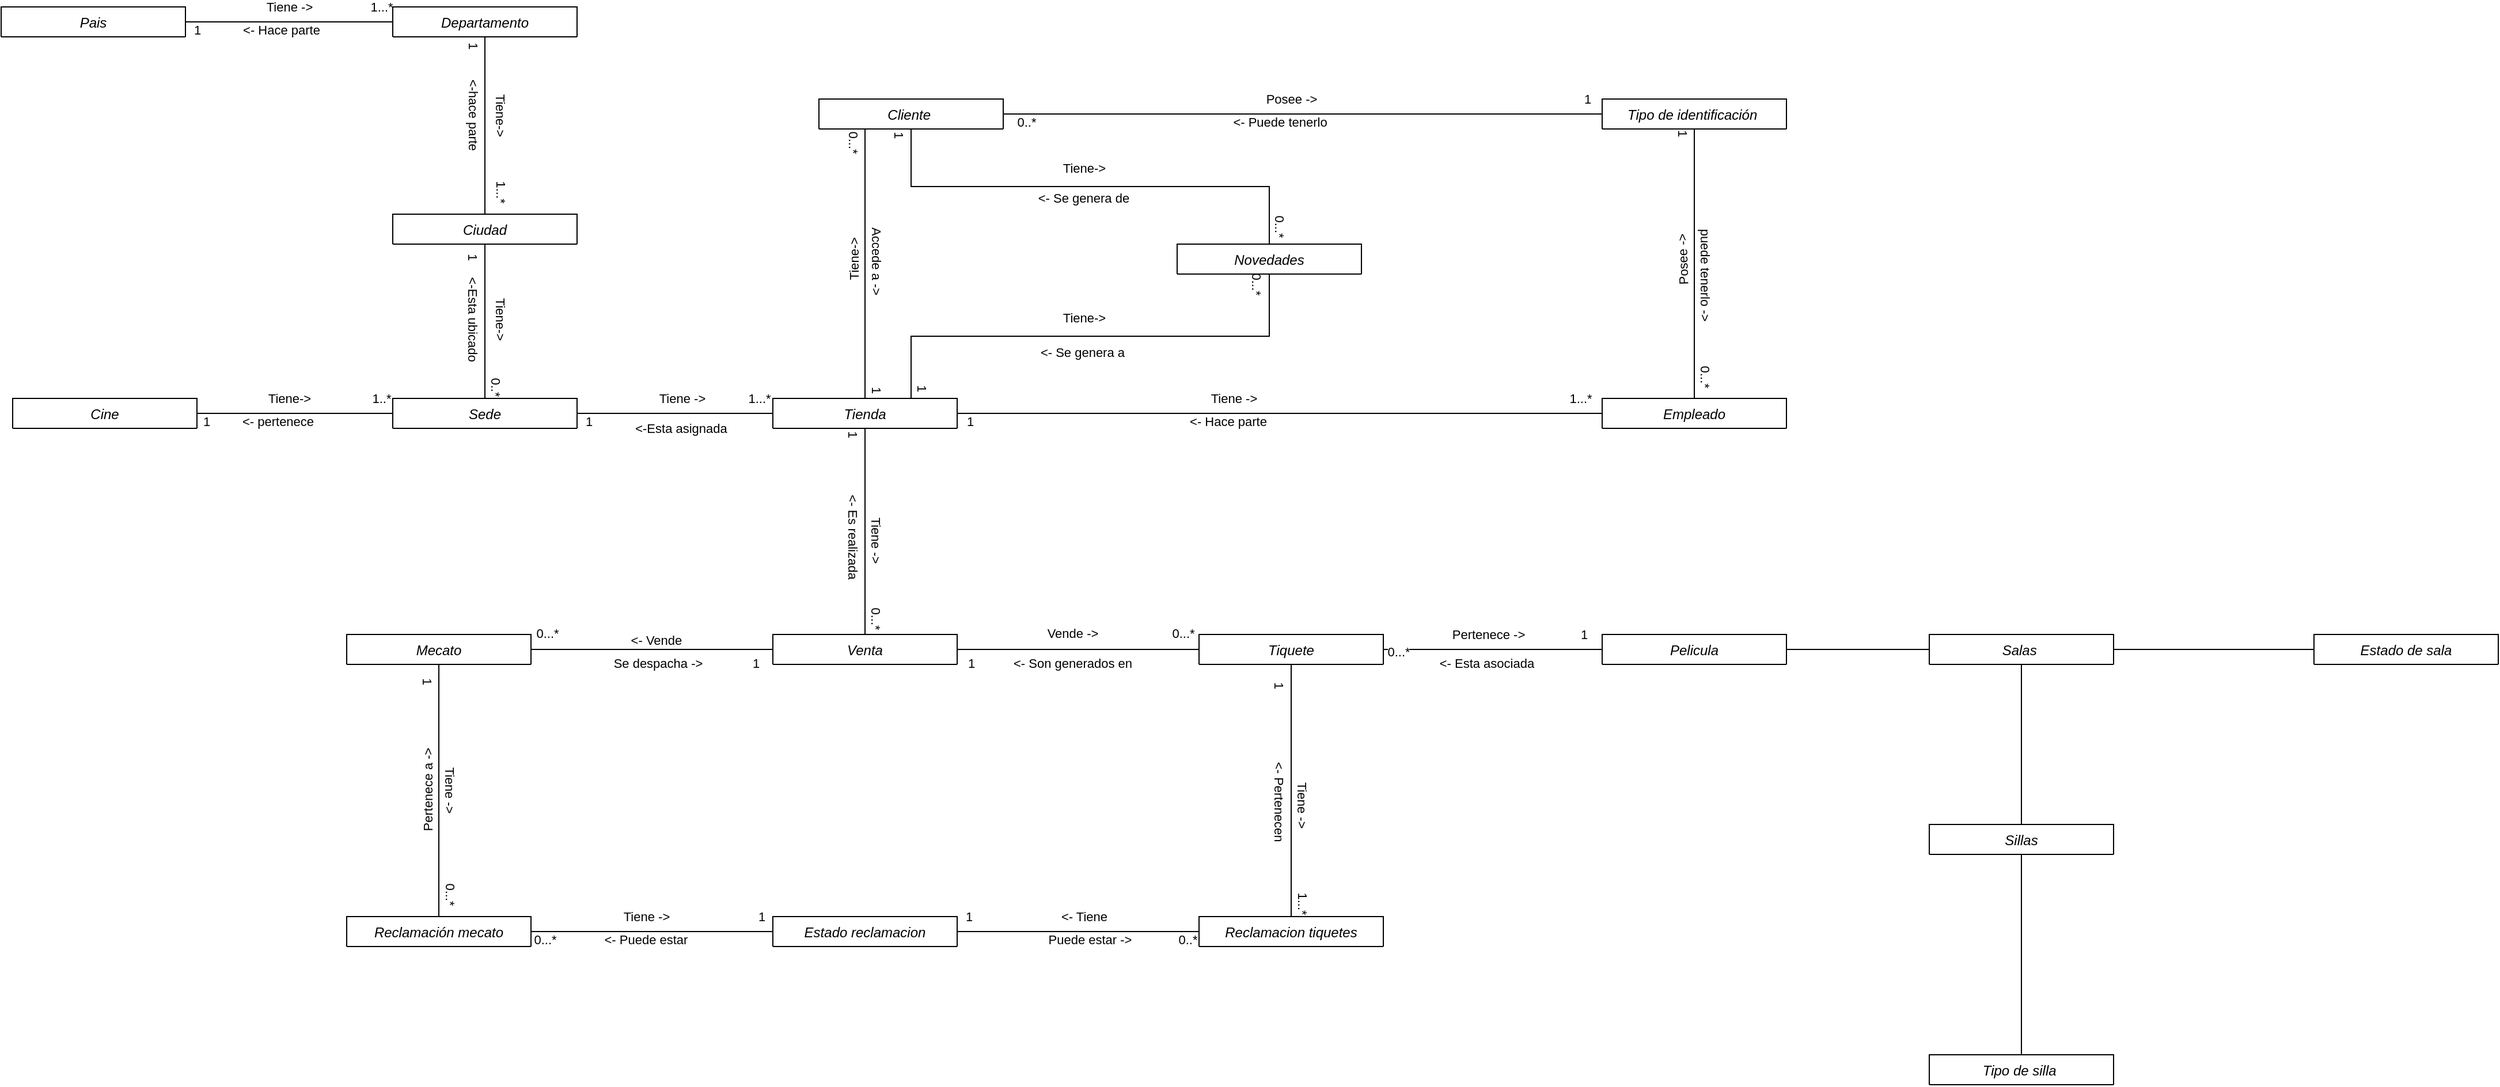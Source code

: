 <mxfile version="17.1.2" type="github">
  <diagram id="C5RBs43oDa-KdzZeNtuy" name="Page-1">
    <mxGraphModel dx="1534" dy="417" grid="1" gridSize="10" guides="1" tooltips="1" connect="1" arrows="1" fold="1" page="1" pageScale="1" pageWidth="827" pageHeight="1169" math="0" shadow="0">
      <root>
        <mxCell id="WIyWlLk6GJQsqaUBKTNV-0" />
        <mxCell id="WIyWlLk6GJQsqaUBKTNV-1" parent="WIyWlLk6GJQsqaUBKTNV-0" />
        <mxCell id="1yajqlo2JNDMy205WkG5-65" style="edgeStyle=none;rounded=0;orthogonalLoop=1;jettySize=auto;html=1;exitX=1;exitY=0.5;exitDx=0;exitDy=0;entryX=0;entryY=0.5;entryDx=0;entryDy=0;startArrow=none;startFill=0;endArrow=none;endFill=0;" edge="1" parent="WIyWlLk6GJQsqaUBKTNV-1" source="zkfFHV4jXpPFQw0GAbJ--0" target="1yajqlo2JNDMy205WkG5-8">
          <mxGeometry relative="1" as="geometry">
            <Array as="points">
              <mxPoint x="230" y="393" />
            </Array>
          </mxGeometry>
        </mxCell>
        <mxCell id="1yajqlo2JNDMy205WkG5-80" value="Tiene-&amp;gt;" style="edgeLabel;html=1;align=center;verticalAlign=middle;resizable=0;points=[];" vertex="1" connectable="0" parent="1yajqlo2JNDMy205WkG5-65">
          <mxGeometry x="-0.102" y="-1" relative="1" as="geometry">
            <mxPoint x="3" y="-14" as="offset" />
          </mxGeometry>
        </mxCell>
        <mxCell id="1yajqlo2JNDMy205WkG5-81" value="&amp;lt;- pertenece" style="edgeLabel;html=1;align=center;verticalAlign=middle;resizable=0;points=[];" vertex="1" connectable="0" parent="1yajqlo2JNDMy205WkG5-65">
          <mxGeometry x="-0.075" relative="1" as="geometry">
            <mxPoint x="-9" y="7" as="offset" />
          </mxGeometry>
        </mxCell>
        <mxCell id="1yajqlo2JNDMy205WkG5-82" value="1..*" style="edgeLabel;html=1;align=center;verticalAlign=middle;resizable=0;points=[];" vertex="1" connectable="0" parent="1yajqlo2JNDMy205WkG5-65">
          <mxGeometry x="0.799" relative="1" as="geometry">
            <mxPoint x="7" y="-13" as="offset" />
          </mxGeometry>
        </mxCell>
        <mxCell id="1yajqlo2JNDMy205WkG5-83" value="1" style="edgeLabel;html=1;align=center;verticalAlign=middle;resizable=0;points=[];" vertex="1" connectable="0" parent="1yajqlo2JNDMy205WkG5-65">
          <mxGeometry x="-0.909" y="1" relative="1" as="geometry">
            <mxPoint y="8" as="offset" />
          </mxGeometry>
        </mxCell>
        <mxCell id="zkfFHV4jXpPFQw0GAbJ--0" value="Cine" style="swimlane;fontStyle=2;align=center;verticalAlign=top;childLayout=stackLayout;horizontal=1;startSize=26;horizontalStack=0;resizeParent=1;resizeLast=0;collapsible=1;marginBottom=0;rounded=0;shadow=0;strokeWidth=1;" parent="WIyWlLk6GJQsqaUBKTNV-1" vertex="1" collapsed="1">
          <mxGeometry x="-10" y="380" width="160" height="26" as="geometry">
            <mxRectangle x="300" y="150" width="110" height="40" as="alternateBounds" />
          </mxGeometry>
        </mxCell>
        <mxCell id="zkfFHV4jXpPFQw0GAbJ--4" value="" style="line;html=1;strokeWidth=1;align=left;verticalAlign=middle;spacingTop=-1;spacingLeft=3;spacingRight=3;rotatable=0;labelPosition=right;points=[];portConstraint=eastwest;" parent="zkfFHV4jXpPFQw0GAbJ--0" vertex="1">
          <mxGeometry y="26" width="110" height="8" as="geometry" />
        </mxCell>
        <mxCell id="1yajqlo2JNDMy205WkG5-62" style="edgeStyle=none;rounded=0;orthogonalLoop=1;jettySize=auto;html=1;exitX=1;exitY=0.5;exitDx=0;exitDy=0;entryX=0;entryY=0.5;entryDx=0;entryDy=0;endArrow=none;endFill=0;startArrow=none;startFill=0;" edge="1" parent="WIyWlLk6GJQsqaUBKTNV-1" source="1yajqlo2JNDMy205WkG5-2" target="1yajqlo2JNDMy205WkG5-4">
          <mxGeometry relative="1" as="geometry" />
        </mxCell>
        <mxCell id="1yajqlo2JNDMy205WkG5-67" value="Tiene -&amp;gt;" style="edgeLabel;html=1;align=center;verticalAlign=middle;resizable=0;points=[];" vertex="1" connectable="0" parent="1yajqlo2JNDMy205WkG5-62">
          <mxGeometry x="-0.104" y="-1" relative="1" as="geometry">
            <mxPoint x="9" y="-14" as="offset" />
          </mxGeometry>
        </mxCell>
        <mxCell id="1yajqlo2JNDMy205WkG5-69" value="1...*" style="edgeLabel;html=1;align=center;verticalAlign=middle;resizable=0;points=[];" vertex="1" connectable="0" parent="1yajqlo2JNDMy205WkG5-62">
          <mxGeometry x="0.918" y="1" relative="1" as="geometry">
            <mxPoint x="-3" y="-12" as="offset" />
          </mxGeometry>
        </mxCell>
        <mxCell id="1yajqlo2JNDMy205WkG5-70" value="1" style="edgeLabel;html=1;align=center;verticalAlign=middle;resizable=0;points=[];" vertex="1" connectable="0" parent="1yajqlo2JNDMy205WkG5-62">
          <mxGeometry x="-0.891" y="-1" relative="1" as="geometry">
            <mxPoint y="6" as="offset" />
          </mxGeometry>
        </mxCell>
        <mxCell id="1yajqlo2JNDMy205WkG5-71" value="&amp;lt;- Hace parte" style="edgeLabel;html=1;align=center;verticalAlign=middle;resizable=0;points=[];" vertex="1" connectable="0" parent="1yajqlo2JNDMy205WkG5-62">
          <mxGeometry x="-0.079" y="-2" relative="1" as="geometry">
            <mxPoint y="5" as="offset" />
          </mxGeometry>
        </mxCell>
        <mxCell id="1yajqlo2JNDMy205WkG5-2" value="Pais" style="swimlane;fontStyle=2;align=center;verticalAlign=top;childLayout=stackLayout;horizontal=1;startSize=26;horizontalStack=0;resizeParent=1;resizeLast=0;collapsible=1;marginBottom=0;rounded=0;shadow=0;strokeWidth=1;" vertex="1" collapsed="1" parent="WIyWlLk6GJQsqaUBKTNV-1">
          <mxGeometry x="-20" y="40" width="160" height="26" as="geometry">
            <mxRectangle x="-20" y="40" width="140" height="40" as="alternateBounds" />
          </mxGeometry>
        </mxCell>
        <mxCell id="1yajqlo2JNDMy205WkG5-3" value="" style="line;html=1;strokeWidth=1;align=left;verticalAlign=middle;spacingTop=-1;spacingLeft=3;spacingRight=3;rotatable=0;labelPosition=right;points=[];portConstraint=eastwest;" vertex="1" parent="1yajqlo2JNDMy205WkG5-2">
          <mxGeometry y="26" width="140" height="8" as="geometry" />
        </mxCell>
        <mxCell id="1yajqlo2JNDMy205WkG5-63" style="edgeStyle=none;rounded=0;orthogonalLoop=1;jettySize=auto;html=1;exitX=0.5;exitY=1;exitDx=0;exitDy=0;entryX=0.5;entryY=0;entryDx=0;entryDy=0;startArrow=none;startFill=0;endArrow=none;endFill=0;" edge="1" parent="WIyWlLk6GJQsqaUBKTNV-1" source="1yajqlo2JNDMy205WkG5-4" target="1yajqlo2JNDMy205WkG5-6">
          <mxGeometry relative="1" as="geometry" />
        </mxCell>
        <mxCell id="1yajqlo2JNDMy205WkG5-72" value="Tiene-&amp;gt;" style="edgeLabel;html=1;align=center;verticalAlign=middle;resizable=0;points=[];rotation=90;" vertex="1" connectable="0" parent="1yajqlo2JNDMy205WkG5-63">
          <mxGeometry x="-0.122" relative="1" as="geometry">
            <mxPoint x="14" as="offset" />
          </mxGeometry>
        </mxCell>
        <mxCell id="1yajqlo2JNDMy205WkG5-73" value="&amp;lt;-hace parte" style="edgeLabel;html=1;align=center;verticalAlign=middle;resizable=0;points=[];rotation=90;" vertex="1" connectable="0" parent="1yajqlo2JNDMy205WkG5-63">
          <mxGeometry x="-0.129" relative="1" as="geometry">
            <mxPoint x="-10" as="offset" />
          </mxGeometry>
        </mxCell>
        <mxCell id="1yajqlo2JNDMy205WkG5-74" value="1" style="edgeLabel;html=1;align=center;verticalAlign=middle;resizable=0;points=[];rotation=90;" vertex="1" connectable="0" parent="1yajqlo2JNDMy205WkG5-63">
          <mxGeometry x="-0.908" y="-1" relative="1" as="geometry">
            <mxPoint x="-9" as="offset" />
          </mxGeometry>
        </mxCell>
        <mxCell id="1yajqlo2JNDMy205WkG5-75" value="1...*" style="edgeLabel;html=1;align=center;verticalAlign=middle;resizable=0;points=[];rotation=90;" vertex="1" connectable="0" parent="1yajqlo2JNDMy205WkG5-63">
          <mxGeometry x="0.91" y="-1" relative="1" as="geometry">
            <mxPoint x="15" y="-13" as="offset" />
          </mxGeometry>
        </mxCell>
        <mxCell id="1yajqlo2JNDMy205WkG5-4" value="Departamento" style="swimlane;fontStyle=2;align=center;verticalAlign=top;childLayout=stackLayout;horizontal=1;startSize=26;horizontalStack=0;resizeParent=1;resizeLast=0;collapsible=1;marginBottom=0;rounded=0;shadow=0;strokeWidth=1;" vertex="1" collapsed="1" parent="WIyWlLk6GJQsqaUBKTNV-1">
          <mxGeometry x="320" y="40" width="160" height="26" as="geometry">
            <mxRectangle x="290" y="40" width="130" height="40" as="alternateBounds" />
          </mxGeometry>
        </mxCell>
        <mxCell id="1yajqlo2JNDMy205WkG5-5" value="" style="line;html=1;strokeWidth=1;align=left;verticalAlign=middle;spacingTop=-1;spacingLeft=3;spacingRight=3;rotatable=0;labelPosition=right;points=[];portConstraint=eastwest;" vertex="1" parent="1yajqlo2JNDMy205WkG5-4">
          <mxGeometry y="26" width="130" height="8" as="geometry" />
        </mxCell>
        <mxCell id="1yajqlo2JNDMy205WkG5-64" style="edgeStyle=none;rounded=0;orthogonalLoop=1;jettySize=auto;html=1;exitX=0.5;exitY=1;exitDx=0;exitDy=0;startArrow=none;startFill=0;endArrow=none;endFill=0;" edge="1" parent="WIyWlLk6GJQsqaUBKTNV-1" source="1yajqlo2JNDMy205WkG5-6" target="1yajqlo2JNDMy205WkG5-8">
          <mxGeometry relative="1" as="geometry">
            <Array as="points">
              <mxPoint x="400" y="310" />
            </Array>
          </mxGeometry>
        </mxCell>
        <mxCell id="1yajqlo2JNDMy205WkG5-76" value="Tiene-&amp;gt;" style="edgeLabel;html=1;align=center;verticalAlign=middle;resizable=0;points=[];rotation=90;" vertex="1" connectable="0" parent="1yajqlo2JNDMy205WkG5-64">
          <mxGeometry x="0.214" y="2" relative="1" as="geometry">
            <mxPoint x="12" y="-17" as="offset" />
          </mxGeometry>
        </mxCell>
        <mxCell id="1yajqlo2JNDMy205WkG5-77" value="&amp;lt;-Esta ubicado" style="edgeLabel;html=1;align=center;verticalAlign=middle;resizable=0;points=[];rotation=90;" vertex="1" connectable="0" parent="1yajqlo2JNDMy205WkG5-64">
          <mxGeometry x="0.231" y="1" relative="1" as="geometry">
            <mxPoint x="-11" y="-18" as="offset" />
          </mxGeometry>
        </mxCell>
        <mxCell id="1yajqlo2JNDMy205WkG5-78" value="1" style="edgeLabel;html=1;align=center;verticalAlign=middle;resizable=0;points=[];rotation=90;" vertex="1" connectable="0" parent="1yajqlo2JNDMy205WkG5-64">
          <mxGeometry x="-0.844" relative="1" as="geometry">
            <mxPoint x="-10" as="offset" />
          </mxGeometry>
        </mxCell>
        <mxCell id="1yajqlo2JNDMy205WkG5-79" value="0..*" style="edgeLabel;html=1;align=center;verticalAlign=middle;resizable=0;points=[];rotation=90;" vertex="1" connectable="0" parent="1yajqlo2JNDMy205WkG5-64">
          <mxGeometry x="0.888" relative="1" as="geometry">
            <mxPoint x="10" y="-3" as="offset" />
          </mxGeometry>
        </mxCell>
        <mxCell id="1yajqlo2JNDMy205WkG5-6" value="Ciudad" style="swimlane;fontStyle=2;align=center;verticalAlign=top;childLayout=stackLayout;horizontal=1;startSize=26;horizontalStack=0;resizeParent=1;resizeLast=0;collapsible=1;marginBottom=0;rounded=0;shadow=0;strokeWidth=1;" vertex="1" collapsed="1" parent="WIyWlLk6GJQsqaUBKTNV-1">
          <mxGeometry x="320" y="220" width="160" height="26" as="geometry">
            <mxRectangle x="590" y="40" width="130" height="40" as="alternateBounds" />
          </mxGeometry>
        </mxCell>
        <mxCell id="1yajqlo2JNDMy205WkG5-7" value="" style="line;html=1;strokeWidth=1;align=left;verticalAlign=middle;spacingTop=-1;spacingLeft=3;spacingRight=3;rotatable=0;labelPosition=right;points=[];portConstraint=eastwest;" vertex="1" parent="1yajqlo2JNDMy205WkG5-6">
          <mxGeometry y="26" width="130" height="8" as="geometry" />
        </mxCell>
        <mxCell id="1yajqlo2JNDMy205WkG5-66" style="edgeStyle=none;rounded=0;orthogonalLoop=1;jettySize=auto;html=1;exitX=1;exitY=0.5;exitDx=0;exitDy=0;entryX=0;entryY=0.5;entryDx=0;entryDy=0;startArrow=none;startFill=0;endArrow=none;endFill=0;" edge="1" parent="WIyWlLk6GJQsqaUBKTNV-1" source="1yajqlo2JNDMy205WkG5-8" target="1yajqlo2JNDMy205WkG5-18">
          <mxGeometry relative="1" as="geometry">
            <Array as="points" />
          </mxGeometry>
        </mxCell>
        <mxCell id="1yajqlo2JNDMy205WkG5-84" value="&amp;lt;-Esta asignada" style="edgeLabel;html=1;align=center;verticalAlign=middle;resizable=0;points=[];" vertex="1" connectable="0" parent="1yajqlo2JNDMy205WkG5-66">
          <mxGeometry x="0.13" y="-1" relative="1" as="geometry">
            <mxPoint x="-6" y="12" as="offset" />
          </mxGeometry>
        </mxCell>
        <mxCell id="1yajqlo2JNDMy205WkG5-85" value="Tiene -&amp;gt;" style="edgeLabel;html=1;align=center;verticalAlign=middle;resizable=0;points=[];" vertex="1" connectable="0" parent="1yajqlo2JNDMy205WkG5-66">
          <mxGeometry x="-0.078" y="1" relative="1" as="geometry">
            <mxPoint x="12" y="-12" as="offset" />
          </mxGeometry>
        </mxCell>
        <mxCell id="1yajqlo2JNDMy205WkG5-86" value="1" style="edgeLabel;html=1;align=center;verticalAlign=middle;resizable=0;points=[];" vertex="1" connectable="0" parent="1yajqlo2JNDMy205WkG5-66">
          <mxGeometry x="-0.731" y="1" relative="1" as="geometry">
            <mxPoint x="-13" y="8" as="offset" />
          </mxGeometry>
        </mxCell>
        <mxCell id="1yajqlo2JNDMy205WkG5-87" value="1...*" style="edgeLabel;html=1;align=center;verticalAlign=middle;resizable=0;points=[];" vertex="1" connectable="0" parent="1yajqlo2JNDMy205WkG5-66">
          <mxGeometry x="0.856" y="-1" relative="1" as="geometry">
            <mxPoint y="-14" as="offset" />
          </mxGeometry>
        </mxCell>
        <mxCell id="1yajqlo2JNDMy205WkG5-8" value="Sede" style="swimlane;fontStyle=2;align=center;verticalAlign=top;childLayout=stackLayout;horizontal=1;startSize=26;horizontalStack=0;resizeParent=1;resizeLast=0;collapsible=1;marginBottom=0;rounded=0;shadow=0;strokeWidth=1;" vertex="1" collapsed="1" parent="WIyWlLk6GJQsqaUBKTNV-1">
          <mxGeometry x="320" y="380" width="160" height="26" as="geometry">
            <mxRectangle x="600" y="150" width="110" height="40" as="alternateBounds" />
          </mxGeometry>
        </mxCell>
        <mxCell id="1yajqlo2JNDMy205WkG5-9" value="" style="line;html=1;strokeWidth=1;align=left;verticalAlign=middle;spacingTop=-1;spacingLeft=3;spacingRight=3;rotatable=0;labelPosition=right;points=[];portConstraint=eastwest;" vertex="1" parent="1yajqlo2JNDMy205WkG5-8">
          <mxGeometry y="26" width="110" height="8" as="geometry" />
        </mxCell>
        <mxCell id="1yajqlo2JNDMy205WkG5-88" style="edgeStyle=none;rounded=0;orthogonalLoop=1;jettySize=auto;html=1;exitX=0.5;exitY=0;exitDx=0;exitDy=0;startArrow=none;startFill=0;endArrow=none;endFill=0;entryX=0.25;entryY=1;entryDx=0;entryDy=0;" edge="1" parent="WIyWlLk6GJQsqaUBKTNV-1" source="1yajqlo2JNDMy205WkG5-18" target="1yajqlo2JNDMy205WkG5-34">
          <mxGeometry relative="1" as="geometry">
            <mxPoint x="730" y="180" as="targetPoint" />
          </mxGeometry>
        </mxCell>
        <mxCell id="1yajqlo2JNDMy205WkG5-98" value="Tiene-&amp;gt;" style="edgeLabel;html=1;align=center;verticalAlign=middle;resizable=0;points=[];rotation=-90;" vertex="1" connectable="0" parent="1yajqlo2JNDMy205WkG5-88">
          <mxGeometry x="-0.07" relative="1" as="geometry">
            <mxPoint x="-10" y="-12" as="offset" />
          </mxGeometry>
        </mxCell>
        <mxCell id="1yajqlo2JNDMy205WkG5-99" value="Accede a -&amp;gt;" style="edgeLabel;html=1;align=center;verticalAlign=middle;resizable=0;points=[];rotation=90;" vertex="1" connectable="0" parent="1yajqlo2JNDMy205WkG5-88">
          <mxGeometry x="0.376" relative="1" as="geometry">
            <mxPoint x="10" y="41" as="offset" />
          </mxGeometry>
        </mxCell>
        <mxCell id="1yajqlo2JNDMy205WkG5-100" value="0...*" style="edgeLabel;html=1;align=center;verticalAlign=middle;resizable=0;points=[];rotation=90;" vertex="1" connectable="0" parent="1yajqlo2JNDMy205WkG5-88">
          <mxGeometry x="0.904" y="2" relative="1" as="geometry">
            <mxPoint x="-8" as="offset" />
          </mxGeometry>
        </mxCell>
        <mxCell id="1yajqlo2JNDMy205WkG5-101" value="1" style="edgeLabel;html=1;align=center;verticalAlign=middle;resizable=0;points=[];rotation=90;" vertex="1" connectable="0" parent="1yajqlo2JNDMy205WkG5-88">
          <mxGeometry x="-0.93" relative="1" as="geometry">
            <mxPoint x="10" as="offset" />
          </mxGeometry>
        </mxCell>
        <mxCell id="1yajqlo2JNDMy205WkG5-89" style="edgeStyle=orthogonalEdgeStyle;rounded=0;orthogonalLoop=1;jettySize=auto;html=1;exitX=0.75;exitY=0;exitDx=0;exitDy=0;entryX=0.5;entryY=1;entryDx=0;entryDy=0;startArrow=none;startFill=0;endArrow=none;endFill=0;jumpStyle=arc;" edge="1" parent="WIyWlLk6GJQsqaUBKTNV-1" source="1yajqlo2JNDMy205WkG5-18" target="1yajqlo2JNDMy205WkG5-36">
          <mxGeometry relative="1" as="geometry" />
        </mxCell>
        <mxCell id="1yajqlo2JNDMy205WkG5-107" value="&amp;lt;- Se genera a&amp;nbsp;" style="edgeLabel;html=1;align=center;verticalAlign=middle;resizable=0;points=[];" vertex="1" connectable="0" parent="1yajqlo2JNDMy205WkG5-89">
          <mxGeometry x="0.038" relative="1" as="geometry">
            <mxPoint x="-14" y="14" as="offset" />
          </mxGeometry>
        </mxCell>
        <mxCell id="1yajqlo2JNDMy205WkG5-109" value="Tiene-&amp;gt;" style="edgeLabel;html=1;align=center;verticalAlign=middle;resizable=0;points=[];" vertex="1" connectable="0" parent="1yajqlo2JNDMy205WkG5-89">
          <mxGeometry x="-0.04" relative="1" as="geometry">
            <mxPoint x="3" y="-16" as="offset" />
          </mxGeometry>
        </mxCell>
        <mxCell id="1yajqlo2JNDMy205WkG5-110" value="1" style="edgeLabel;html=1;align=center;verticalAlign=middle;resizable=0;points=[];rotation=90;" vertex="1" connectable="0" parent="1yajqlo2JNDMy205WkG5-89">
          <mxGeometry x="-0.946" y="-1" relative="1" as="geometry">
            <mxPoint x="9" y="2" as="offset" />
          </mxGeometry>
        </mxCell>
        <mxCell id="1yajqlo2JNDMy205WkG5-111" value="0...*" style="edgeLabel;html=1;align=center;verticalAlign=middle;resizable=0;points=[];rotation=90;" vertex="1" connectable="0" parent="1yajqlo2JNDMy205WkG5-89">
          <mxGeometry x="0.961" y="1" relative="1" as="geometry">
            <mxPoint x="-10" as="offset" />
          </mxGeometry>
        </mxCell>
        <mxCell id="1yajqlo2JNDMy205WkG5-92" style="edgeStyle=orthogonalEdgeStyle;rounded=0;jumpStyle=arc;orthogonalLoop=1;jettySize=auto;html=1;exitX=1;exitY=0.5;exitDx=0;exitDy=0;startArrow=none;startFill=0;endArrow=none;endFill=0;entryX=0;entryY=0.5;entryDx=0;entryDy=0;" edge="1" parent="WIyWlLk6GJQsqaUBKTNV-1" source="1yajqlo2JNDMy205WkG5-18" target="1yajqlo2JNDMy205WkG5-59">
          <mxGeometry relative="1" as="geometry">
            <mxPoint x="1360.0" y="392.571" as="targetPoint" />
          </mxGeometry>
        </mxCell>
        <mxCell id="1yajqlo2JNDMy205WkG5-122" value="Tiene -&amp;gt;" style="edgeLabel;html=1;align=center;verticalAlign=middle;resizable=0;points=[];" vertex="1" connectable="0" parent="1yajqlo2JNDMy205WkG5-92">
          <mxGeometry x="-0.109" y="1" relative="1" as="geometry">
            <mxPoint x="-10" y="-12" as="offset" />
          </mxGeometry>
        </mxCell>
        <mxCell id="1yajqlo2JNDMy205WkG5-124" value="&amp;lt;- Hace parte" style="edgeLabel;html=1;align=center;verticalAlign=middle;resizable=0;points=[];" vertex="1" connectable="0" parent="1yajqlo2JNDMy205WkG5-92">
          <mxGeometry x="-0.161" y="-1" relative="1" as="geometry">
            <mxPoint y="6" as="offset" />
          </mxGeometry>
        </mxCell>
        <mxCell id="1yajqlo2JNDMy205WkG5-125" value="1" style="edgeLabel;html=1;align=center;verticalAlign=middle;resizable=0;points=[];" vertex="1" connectable="0" parent="1yajqlo2JNDMy205WkG5-92">
          <mxGeometry x="-0.92" y="-2" relative="1" as="geometry">
            <mxPoint x="-12" y="5" as="offset" />
          </mxGeometry>
        </mxCell>
        <mxCell id="1yajqlo2JNDMy205WkG5-126" value="1...*" style="edgeLabel;html=1;align=center;verticalAlign=middle;resizable=0;points=[];" vertex="1" connectable="0" parent="1yajqlo2JNDMy205WkG5-92">
          <mxGeometry x="0.962" y="1" relative="1" as="geometry">
            <mxPoint x="-9" y="-12" as="offset" />
          </mxGeometry>
        </mxCell>
        <mxCell id="1yajqlo2JNDMy205WkG5-18" value="Tienda" style="swimlane;fontStyle=2;align=center;verticalAlign=top;childLayout=stackLayout;horizontal=1;startSize=26;horizontalStack=0;resizeParent=1;resizeLast=0;collapsible=1;marginBottom=0;rounded=0;shadow=0;strokeWidth=1;" vertex="1" collapsed="1" parent="WIyWlLk6GJQsqaUBKTNV-1">
          <mxGeometry x="650" y="380" width="160" height="26" as="geometry">
            <mxRectangle x="840" y="160" width="110" height="40" as="alternateBounds" />
          </mxGeometry>
        </mxCell>
        <mxCell id="1yajqlo2JNDMy205WkG5-19" value="" style="line;html=1;strokeWidth=1;align=left;verticalAlign=middle;spacingTop=-1;spacingLeft=3;spacingRight=3;rotatable=0;labelPosition=right;points=[];portConstraint=eastwest;" vertex="1" parent="1yajqlo2JNDMy205WkG5-18">
          <mxGeometry y="26" width="110" height="8" as="geometry" />
        </mxCell>
        <mxCell id="1yajqlo2JNDMy205WkG5-181" style="edgeStyle=orthogonalEdgeStyle;rounded=0;jumpStyle=arc;orthogonalLoop=1;jettySize=auto;html=1;exitX=1;exitY=0.5;exitDx=0;exitDy=0;entryX=0;entryY=0.5;entryDx=0;entryDy=0;startArrow=none;startFill=0;endArrow=none;endFill=0;" edge="1" parent="WIyWlLk6GJQsqaUBKTNV-1" source="1yajqlo2JNDMy205WkG5-20" target="1yajqlo2JNDMy205WkG5-32">
          <mxGeometry relative="1" as="geometry" />
        </mxCell>
        <mxCell id="1yajqlo2JNDMy205WkG5-182" value="&amp;lt;- Esta asociada&amp;nbsp;" style="edgeLabel;html=1;align=center;verticalAlign=middle;resizable=0;points=[];" vertex="1" connectable="0" parent="1yajqlo2JNDMy205WkG5-181">
          <mxGeometry x="0.183" relative="1" as="geometry">
            <mxPoint x="-22" y="12" as="offset" />
          </mxGeometry>
        </mxCell>
        <mxCell id="1yajqlo2JNDMy205WkG5-183" value="Pertenece -&amp;gt;" style="edgeLabel;html=1;align=center;verticalAlign=middle;resizable=0;points=[];" vertex="1" connectable="0" parent="1yajqlo2JNDMy205WkG5-181">
          <mxGeometry x="-0.259" y="-3" relative="1" as="geometry">
            <mxPoint x="20" y="-16" as="offset" />
          </mxGeometry>
        </mxCell>
        <mxCell id="1yajqlo2JNDMy205WkG5-184" value="1" style="edgeLabel;html=1;align=center;verticalAlign=middle;resizable=0;points=[];" vertex="1" connectable="0" parent="1yajqlo2JNDMy205WkG5-181">
          <mxGeometry x="0.834" relative="1" as="geometry">
            <mxPoint y="-13" as="offset" />
          </mxGeometry>
        </mxCell>
        <mxCell id="1yajqlo2JNDMy205WkG5-185" value="0...*" style="edgeLabel;html=1;align=center;verticalAlign=middle;resizable=0;points=[];" vertex="1" connectable="0" parent="1yajqlo2JNDMy205WkG5-181">
          <mxGeometry x="-0.87" y="-2" relative="1" as="geometry">
            <mxPoint as="offset" />
          </mxGeometry>
        </mxCell>
        <mxCell id="1yajqlo2JNDMy205WkG5-20" value="Tiquete" style="swimlane;fontStyle=2;align=center;verticalAlign=top;childLayout=stackLayout;horizontal=1;startSize=26;horizontalStack=0;resizeParent=1;resizeLast=0;collapsible=1;marginBottom=0;rounded=0;shadow=0;strokeWidth=1;" vertex="1" collapsed="1" parent="WIyWlLk6GJQsqaUBKTNV-1">
          <mxGeometry x="1020" y="585" width="160" height="26" as="geometry">
            <mxRectangle x="840" y="160" width="110" height="40" as="alternateBounds" />
          </mxGeometry>
        </mxCell>
        <mxCell id="1yajqlo2JNDMy205WkG5-21" value="" style="line;html=1;strokeWidth=1;align=left;verticalAlign=middle;spacingTop=-1;spacingLeft=3;spacingRight=3;rotatable=0;labelPosition=right;points=[];portConstraint=eastwest;" vertex="1" parent="1yajqlo2JNDMy205WkG5-20">
          <mxGeometry y="26" width="110" height="8" as="geometry" />
        </mxCell>
        <mxCell id="1yajqlo2JNDMy205WkG5-132" style="edgeStyle=orthogonalEdgeStyle;rounded=0;jumpStyle=arc;orthogonalLoop=1;jettySize=auto;html=1;exitX=1;exitY=0.5;exitDx=0;exitDy=0;entryX=0;entryY=0.5;entryDx=0;entryDy=0;startArrow=none;startFill=0;endArrow=none;endFill=0;" edge="1" parent="WIyWlLk6GJQsqaUBKTNV-1" source="1yajqlo2JNDMy205WkG5-22" target="1yajqlo2JNDMy205WkG5-30">
          <mxGeometry relative="1" as="geometry">
            <Array as="points">
              <mxPoint x="550" y="598" />
              <mxPoint x="550" y="598" />
            </Array>
          </mxGeometry>
        </mxCell>
        <mxCell id="1yajqlo2JNDMy205WkG5-145" value="&amp;lt;- Vende&amp;nbsp;" style="edgeLabel;html=1;align=center;verticalAlign=middle;resizable=0;points=[];" vertex="1" connectable="0" parent="1yajqlo2JNDMy205WkG5-132">
          <mxGeometry x="0.197" y="-1" relative="1" as="geometry">
            <mxPoint x="-16" y="-9" as="offset" />
          </mxGeometry>
        </mxCell>
        <mxCell id="1yajqlo2JNDMy205WkG5-146" value="Se despacha -&amp;gt;" style="edgeLabel;html=1;align=center;verticalAlign=middle;resizable=0;points=[];" vertex="1" connectable="0" parent="1yajqlo2JNDMy205WkG5-132">
          <mxGeometry x="-0.267" y="-1" relative="1" as="geometry">
            <mxPoint x="33" y="11" as="offset" />
          </mxGeometry>
        </mxCell>
        <mxCell id="1yajqlo2JNDMy205WkG5-149" value="0...*" style="edgeLabel;html=1;align=center;verticalAlign=middle;resizable=0;points=[];" vertex="1" connectable="0" parent="1yajqlo2JNDMy205WkG5-132">
          <mxGeometry x="-0.869" y="2" relative="1" as="geometry">
            <mxPoint y="-12" as="offset" />
          </mxGeometry>
        </mxCell>
        <mxCell id="1yajqlo2JNDMy205WkG5-150" value="1" style="edgeLabel;html=1;align=center;verticalAlign=middle;resizable=0;points=[];" vertex="1" connectable="0" parent="1yajqlo2JNDMy205WkG5-132">
          <mxGeometry x="0.854" y="1" relative="1" as="geometry">
            <mxPoint y="13" as="offset" />
          </mxGeometry>
        </mxCell>
        <mxCell id="1yajqlo2JNDMy205WkG5-133" style="edgeStyle=orthogonalEdgeStyle;rounded=0;jumpStyle=arc;orthogonalLoop=1;jettySize=auto;html=1;exitX=0.5;exitY=1;exitDx=0;exitDy=0;entryX=0.5;entryY=0;entryDx=0;entryDy=0;startArrow=none;startFill=0;endArrow=none;endFill=0;" edge="1" parent="WIyWlLk6GJQsqaUBKTNV-1" source="1yajqlo2JNDMy205WkG5-22" target="1yajqlo2JNDMy205WkG5-38">
          <mxGeometry relative="1" as="geometry" />
        </mxCell>
        <mxCell id="1yajqlo2JNDMy205WkG5-151" value="Tiene -&amp;gt;" style="edgeLabel;html=1;align=center;verticalAlign=middle;resizable=0;points=[];rotation=90;" vertex="1" connectable="0" parent="1yajqlo2JNDMy205WkG5-133">
          <mxGeometry x="0.111" y="2" relative="1" as="geometry">
            <mxPoint x="8" y="-13" as="offset" />
          </mxGeometry>
        </mxCell>
        <mxCell id="1yajqlo2JNDMy205WkG5-152" value="Pertenece a -&amp;gt;" style="edgeLabel;html=1;align=center;verticalAlign=middle;resizable=0;points=[];rotation=-90;" vertex="1" connectable="0" parent="1yajqlo2JNDMy205WkG5-133">
          <mxGeometry x="0.27" relative="1" as="geometry">
            <mxPoint x="-10" y="-30" as="offset" />
          </mxGeometry>
        </mxCell>
        <mxCell id="1yajqlo2JNDMy205WkG5-153" value="1" style="edgeLabel;html=1;align=center;verticalAlign=middle;resizable=0;points=[];rotation=90;" vertex="1" connectable="0" parent="1yajqlo2JNDMy205WkG5-133">
          <mxGeometry x="-0.874" y="-2" relative="1" as="geometry">
            <mxPoint x="-8" as="offset" />
          </mxGeometry>
        </mxCell>
        <mxCell id="1yajqlo2JNDMy205WkG5-154" value="0...*" style="edgeLabel;html=1;align=center;verticalAlign=middle;resizable=0;points=[];rotation=90;" vertex="1" connectable="0" parent="1yajqlo2JNDMy205WkG5-133">
          <mxGeometry x="0.889" y="2" relative="1" as="geometry">
            <mxPoint x="8" y="-8" as="offset" />
          </mxGeometry>
        </mxCell>
        <mxCell id="1yajqlo2JNDMy205WkG5-22" value="Mecato" style="swimlane;fontStyle=2;align=center;verticalAlign=top;childLayout=stackLayout;horizontal=1;startSize=26;horizontalStack=0;resizeParent=1;resizeLast=0;collapsible=1;marginBottom=0;rounded=0;shadow=0;strokeWidth=1;" vertex="1" collapsed="1" parent="WIyWlLk6GJQsqaUBKTNV-1">
          <mxGeometry x="280" y="585" width="160" height="26" as="geometry">
            <mxRectangle x="840" y="160" width="110" height="40" as="alternateBounds" />
          </mxGeometry>
        </mxCell>
        <mxCell id="1yajqlo2JNDMy205WkG5-23" value="" style="line;html=1;strokeWidth=1;align=left;verticalAlign=middle;spacingTop=-1;spacingLeft=3;spacingRight=3;rotatable=0;labelPosition=right;points=[];portConstraint=eastwest;" vertex="1" parent="1yajqlo2JNDMy205WkG5-22">
          <mxGeometry y="26" width="110" height="8" as="geometry" />
        </mxCell>
        <mxCell id="1yajqlo2JNDMy205WkG5-140" style="edgeStyle=orthogonalEdgeStyle;rounded=0;jumpStyle=arc;orthogonalLoop=1;jettySize=auto;html=1;exitX=0.5;exitY=1;exitDx=0;exitDy=0;entryX=0.5;entryY=0;entryDx=0;entryDy=0;startArrow=none;startFill=0;endArrow=none;endFill=0;" edge="1" parent="WIyWlLk6GJQsqaUBKTNV-1" source="1yajqlo2JNDMy205WkG5-24" target="1yajqlo2JNDMy205WkG5-26">
          <mxGeometry relative="1" as="geometry" />
        </mxCell>
        <mxCell id="1yajqlo2JNDMy205WkG5-186" style="edgeStyle=orthogonalEdgeStyle;rounded=0;jumpStyle=arc;orthogonalLoop=1;jettySize=auto;html=1;exitX=1;exitY=0.5;exitDx=0;exitDy=0;entryX=0;entryY=0.5;entryDx=0;entryDy=0;startArrow=none;startFill=0;endArrow=none;endFill=0;" edge="1" parent="WIyWlLk6GJQsqaUBKTNV-1" source="1yajqlo2JNDMy205WkG5-24" target="1yajqlo2JNDMy205WkG5-43">
          <mxGeometry relative="1" as="geometry" />
        </mxCell>
        <mxCell id="1yajqlo2JNDMy205WkG5-24" value="Salas " style="swimlane;fontStyle=2;align=center;verticalAlign=top;childLayout=stackLayout;horizontal=1;startSize=26;horizontalStack=0;resizeParent=1;resizeLast=0;collapsible=1;marginBottom=0;rounded=0;shadow=0;strokeWidth=1;" vertex="1" collapsed="1" parent="WIyWlLk6GJQsqaUBKTNV-1">
          <mxGeometry x="1654" y="585" width="160" height="26" as="geometry">
            <mxRectangle x="600" y="150" width="110" height="40" as="alternateBounds" />
          </mxGeometry>
        </mxCell>
        <mxCell id="1yajqlo2JNDMy205WkG5-25" value="" style="line;html=1;strokeWidth=1;align=left;verticalAlign=middle;spacingTop=-1;spacingLeft=3;spacingRight=3;rotatable=0;labelPosition=right;points=[];portConstraint=eastwest;" vertex="1" parent="1yajqlo2JNDMy205WkG5-24">
          <mxGeometry y="26" width="110" height="8" as="geometry" />
        </mxCell>
        <mxCell id="1yajqlo2JNDMy205WkG5-141" style="edgeStyle=orthogonalEdgeStyle;rounded=0;jumpStyle=arc;orthogonalLoop=1;jettySize=auto;html=1;exitX=0.5;exitY=1;exitDx=0;exitDy=0;entryX=0.5;entryY=0;entryDx=0;entryDy=0;startArrow=none;startFill=0;endArrow=none;endFill=0;" edge="1" parent="WIyWlLk6GJQsqaUBKTNV-1" source="1yajqlo2JNDMy205WkG5-26" target="1yajqlo2JNDMy205WkG5-28">
          <mxGeometry relative="1" as="geometry" />
        </mxCell>
        <mxCell id="1yajqlo2JNDMy205WkG5-26" value="Sillas" style="swimlane;fontStyle=2;align=center;verticalAlign=top;childLayout=stackLayout;horizontal=1;startSize=26;horizontalStack=0;resizeParent=1;resizeLast=0;collapsible=1;marginBottom=0;rounded=0;shadow=0;strokeWidth=1;" vertex="1" collapsed="1" parent="WIyWlLk6GJQsqaUBKTNV-1">
          <mxGeometry x="1654" y="750" width="160" height="26" as="geometry">
            <mxRectangle x="600" y="150" width="110" height="40" as="alternateBounds" />
          </mxGeometry>
        </mxCell>
        <mxCell id="1yajqlo2JNDMy205WkG5-27" value="" style="line;html=1;strokeWidth=1;align=left;verticalAlign=middle;spacingTop=-1;spacingLeft=3;spacingRight=3;rotatable=0;labelPosition=right;points=[];portConstraint=eastwest;" vertex="1" parent="1yajqlo2JNDMy205WkG5-26">
          <mxGeometry y="26" width="110" height="8" as="geometry" />
        </mxCell>
        <mxCell id="1yajqlo2JNDMy205WkG5-28" value="Tipo de silla " style="swimlane;fontStyle=2;align=center;verticalAlign=top;childLayout=stackLayout;horizontal=1;startSize=26;horizontalStack=0;resizeParent=1;resizeLast=0;collapsible=1;marginBottom=0;rounded=0;shadow=0;strokeWidth=1;" vertex="1" collapsed="1" parent="WIyWlLk6GJQsqaUBKTNV-1">
          <mxGeometry x="1654" y="950" width="160" height="26" as="geometry">
            <mxRectangle x="600" y="150" width="110" height="40" as="alternateBounds" />
          </mxGeometry>
        </mxCell>
        <mxCell id="1yajqlo2JNDMy205WkG5-29" value="" style="line;html=1;strokeWidth=1;align=left;verticalAlign=middle;spacingTop=-1;spacingLeft=3;spacingRight=3;rotatable=0;labelPosition=right;points=[];portConstraint=eastwest;" vertex="1" parent="1yajqlo2JNDMy205WkG5-28">
          <mxGeometry y="26" width="110" height="8" as="geometry" />
        </mxCell>
        <mxCell id="1yajqlo2JNDMy205WkG5-94" style="edgeStyle=orthogonalEdgeStyle;rounded=0;jumpStyle=arc;orthogonalLoop=1;jettySize=auto;html=1;exitX=0.5;exitY=0;exitDx=0;exitDy=0;entryX=0.5;entryY=1;entryDx=0;entryDy=0;startArrow=none;startFill=0;endArrow=none;endFill=0;" edge="1" parent="WIyWlLk6GJQsqaUBKTNV-1" source="1yajqlo2JNDMy205WkG5-30" target="1yajqlo2JNDMy205WkG5-18">
          <mxGeometry relative="1" as="geometry" />
        </mxCell>
        <mxCell id="1yajqlo2JNDMy205WkG5-127" value="Tiene -&amp;gt;" style="edgeLabel;html=1;align=center;verticalAlign=middle;resizable=0;points=[];rotation=90;" vertex="1" connectable="0" parent="1yajqlo2JNDMy205WkG5-94">
          <mxGeometry x="-0.076" y="-1" relative="1" as="geometry">
            <mxPoint x="9" as="offset" />
          </mxGeometry>
        </mxCell>
        <mxCell id="1yajqlo2JNDMy205WkG5-128" value="&amp;lt;- Es realizada" style="edgeLabel;html=1;align=center;verticalAlign=middle;resizable=0;points=[];rotation=90;" vertex="1" connectable="0" parent="1yajqlo2JNDMy205WkG5-94">
          <mxGeometry x="0.168" y="-1" relative="1" as="geometry">
            <mxPoint x="-11" y="19" as="offset" />
          </mxGeometry>
        </mxCell>
        <mxCell id="1yajqlo2JNDMy205WkG5-129" value="1" style="edgeLabel;html=1;align=center;verticalAlign=middle;resizable=0;points=[];rotation=90;" vertex="1" connectable="0" parent="1yajqlo2JNDMy205WkG5-94">
          <mxGeometry x="0.871" relative="1" as="geometry">
            <mxPoint x="-10" y="-7" as="offset" />
          </mxGeometry>
        </mxCell>
        <mxCell id="1yajqlo2JNDMy205WkG5-130" value="0...*" style="edgeLabel;html=1;align=center;verticalAlign=middle;resizable=0;points=[];rotation=90;" vertex="1" connectable="0" parent="1yajqlo2JNDMy205WkG5-94">
          <mxGeometry x="-0.839" y="-1" relative="1" as="geometry">
            <mxPoint x="9" as="offset" />
          </mxGeometry>
        </mxCell>
        <mxCell id="1yajqlo2JNDMy205WkG5-131" style="edgeStyle=orthogonalEdgeStyle;rounded=0;jumpStyle=arc;orthogonalLoop=1;jettySize=auto;html=1;exitX=1;exitY=0.5;exitDx=0;exitDy=0;entryX=0;entryY=0.5;entryDx=0;entryDy=0;startArrow=none;startFill=0;endArrow=none;endFill=0;" edge="1" parent="WIyWlLk6GJQsqaUBKTNV-1" source="1yajqlo2JNDMy205WkG5-30" target="1yajqlo2JNDMy205WkG5-20">
          <mxGeometry relative="1" as="geometry">
            <Array as="points">
              <mxPoint x="910" y="598" />
              <mxPoint x="910" y="598" />
            </Array>
          </mxGeometry>
        </mxCell>
        <mxCell id="1yajqlo2JNDMy205WkG5-143" value="Vende -&amp;gt;" style="edgeLabel;html=1;align=center;verticalAlign=middle;resizable=0;points=[];" vertex="1" connectable="0" parent="1yajqlo2JNDMy205WkG5-131">
          <mxGeometry x="-0.147" y="1" relative="1" as="geometry">
            <mxPoint x="10" y="-13" as="offset" />
          </mxGeometry>
        </mxCell>
        <mxCell id="1yajqlo2JNDMy205WkG5-144" value="&amp;lt;- Son generados en" style="edgeLabel;html=1;align=center;verticalAlign=middle;resizable=0;points=[];" vertex="1" connectable="0" parent="1yajqlo2JNDMy205WkG5-131">
          <mxGeometry x="-0.147" y="-3" relative="1" as="geometry">
            <mxPoint x="10" y="9" as="offset" />
          </mxGeometry>
        </mxCell>
        <mxCell id="1yajqlo2JNDMy205WkG5-147" value="0...*" style="edgeLabel;html=1;align=center;verticalAlign=middle;resizable=0;points=[];" vertex="1" connectable="0" parent="1yajqlo2JNDMy205WkG5-131">
          <mxGeometry x="0.864" y="1" relative="1" as="geometry">
            <mxPoint y="-13" as="offset" />
          </mxGeometry>
        </mxCell>
        <mxCell id="1yajqlo2JNDMy205WkG5-148" value="1" style="edgeLabel;html=1;align=center;verticalAlign=middle;resizable=0;points=[];" vertex="1" connectable="0" parent="1yajqlo2JNDMy205WkG5-131">
          <mxGeometry x="-0.892" y="1" relative="1" as="geometry">
            <mxPoint y="13" as="offset" />
          </mxGeometry>
        </mxCell>
        <mxCell id="1yajqlo2JNDMy205WkG5-30" value="Venta" style="swimlane;fontStyle=2;align=center;verticalAlign=top;childLayout=stackLayout;horizontal=1;startSize=26;horizontalStack=0;resizeParent=1;resizeLast=0;collapsible=1;marginBottom=0;rounded=0;shadow=0;strokeWidth=1;" vertex="1" collapsed="1" parent="WIyWlLk6GJQsqaUBKTNV-1">
          <mxGeometry x="650" y="585" width="160" height="26" as="geometry">
            <mxRectangle x="840" y="160" width="110" height="40" as="alternateBounds" />
          </mxGeometry>
        </mxCell>
        <mxCell id="1yajqlo2JNDMy205WkG5-31" value="" style="line;html=1;strokeWidth=1;align=left;verticalAlign=middle;spacingTop=-1;spacingLeft=3;spacingRight=3;rotatable=0;labelPosition=right;points=[];portConstraint=eastwest;" vertex="1" parent="1yajqlo2JNDMy205WkG5-30">
          <mxGeometry y="26" width="110" height="8" as="geometry" />
        </mxCell>
        <mxCell id="1yajqlo2JNDMy205WkG5-178" style="edgeStyle=orthogonalEdgeStyle;rounded=0;jumpStyle=arc;orthogonalLoop=1;jettySize=auto;html=1;exitX=1;exitY=0.5;exitDx=0;exitDy=0;startArrow=none;startFill=0;endArrow=none;endFill=0;" edge="1" parent="WIyWlLk6GJQsqaUBKTNV-1" source="1yajqlo2JNDMy205WkG5-32" target="1yajqlo2JNDMy205WkG5-24">
          <mxGeometry relative="1" as="geometry" />
        </mxCell>
        <mxCell id="1yajqlo2JNDMy205WkG5-32" value="Pelicula" style="swimlane;fontStyle=2;align=center;verticalAlign=top;childLayout=stackLayout;horizontal=1;startSize=26;horizontalStack=0;resizeParent=1;resizeLast=0;collapsible=1;marginBottom=0;rounded=0;shadow=0;strokeWidth=1;" vertex="1" collapsed="1" parent="WIyWlLk6GJQsqaUBKTNV-1">
          <mxGeometry x="1370" y="585" width="160" height="26" as="geometry">
            <mxRectangle x="840" y="160" width="110" height="40" as="alternateBounds" />
          </mxGeometry>
        </mxCell>
        <mxCell id="1yajqlo2JNDMy205WkG5-33" value="" style="line;html=1;strokeWidth=1;align=left;verticalAlign=middle;spacingTop=-1;spacingLeft=3;spacingRight=3;rotatable=0;labelPosition=right;points=[];portConstraint=eastwest;" vertex="1" parent="1yajqlo2JNDMy205WkG5-32">
          <mxGeometry y="26" width="110" height="8" as="geometry" />
        </mxCell>
        <mxCell id="1yajqlo2JNDMy205WkG5-91" style="edgeStyle=orthogonalEdgeStyle;rounded=0;jumpStyle=arc;orthogonalLoop=1;jettySize=auto;html=1;startArrow=none;startFill=0;endArrow=none;endFill=0;exitX=1;exitY=0.5;exitDx=0;exitDy=0;" edge="1" parent="WIyWlLk6GJQsqaUBKTNV-1" source="1yajqlo2JNDMy205WkG5-34" target="1yajqlo2JNDMy205WkG5-46">
          <mxGeometry relative="1" as="geometry">
            <mxPoint x="870" y="133" as="sourcePoint" />
          </mxGeometry>
        </mxCell>
        <mxCell id="1yajqlo2JNDMy205WkG5-112" value="Posee -&amp;gt;" style="edgeLabel;html=1;align=center;verticalAlign=middle;resizable=0;points=[];" vertex="1" connectable="0" parent="1yajqlo2JNDMy205WkG5-91">
          <mxGeometry x="-0.057" y="2" relative="1" as="geometry">
            <mxPoint x="5" y="-11" as="offset" />
          </mxGeometry>
        </mxCell>
        <mxCell id="1yajqlo2JNDMy205WkG5-113" value="&amp;lt;- Puede tenerlo" style="edgeLabel;html=1;align=center;verticalAlign=middle;resizable=0;points=[];" vertex="1" connectable="0" parent="1yajqlo2JNDMy205WkG5-91">
          <mxGeometry x="-0.04" relative="1" as="geometry">
            <mxPoint x="-10" y="7" as="offset" />
          </mxGeometry>
        </mxCell>
        <mxCell id="1yajqlo2JNDMy205WkG5-114" value="1" style="edgeLabel;html=1;align=center;verticalAlign=middle;resizable=0;points=[];" vertex="1" connectable="0" parent="1yajqlo2JNDMy205WkG5-91">
          <mxGeometry x="0.95" relative="1" as="geometry">
            <mxPoint y="-13" as="offset" />
          </mxGeometry>
        </mxCell>
        <mxCell id="1yajqlo2JNDMy205WkG5-115" value="0..*" style="edgeLabel;html=1;align=center;verticalAlign=middle;resizable=0;points=[];" vertex="1" connectable="0" parent="1yajqlo2JNDMy205WkG5-91">
          <mxGeometry x="-0.963" y="2" relative="1" as="geometry">
            <mxPoint x="10" y="9" as="offset" />
          </mxGeometry>
        </mxCell>
        <mxCell id="1yajqlo2JNDMy205WkG5-34" value="Cliente " style="swimlane;fontStyle=2;align=center;verticalAlign=top;childLayout=stackLayout;horizontal=1;startSize=26;horizontalStack=0;resizeParent=1;resizeLast=0;collapsible=1;marginBottom=0;rounded=0;shadow=0;strokeWidth=1;" vertex="1" collapsed="1" parent="WIyWlLk6GJQsqaUBKTNV-1">
          <mxGeometry x="690" y="120" width="160" height="26" as="geometry">
            <mxRectangle x="840" y="160" width="110" height="40" as="alternateBounds" />
          </mxGeometry>
        </mxCell>
        <mxCell id="1yajqlo2JNDMy205WkG5-35" value="" style="line;html=1;strokeWidth=1;align=left;verticalAlign=middle;spacingTop=-1;spacingLeft=3;spacingRight=3;rotatable=0;labelPosition=right;points=[];portConstraint=eastwest;" vertex="1" parent="1yajqlo2JNDMy205WkG5-34">
          <mxGeometry y="26" width="110" height="8" as="geometry" />
        </mxCell>
        <mxCell id="1yajqlo2JNDMy205WkG5-90" style="edgeStyle=orthogonalEdgeStyle;rounded=0;jumpStyle=arc;orthogonalLoop=1;jettySize=auto;html=1;exitX=0.5;exitY=0;exitDx=0;exitDy=0;startArrow=none;startFill=0;endArrow=none;endFill=0;entryX=0.5;entryY=1;entryDx=0;entryDy=0;" edge="1" parent="WIyWlLk6GJQsqaUBKTNV-1" source="1yajqlo2JNDMy205WkG5-36" target="1yajqlo2JNDMy205WkG5-34">
          <mxGeometry relative="1" as="geometry">
            <mxPoint x="770" y="170" as="targetPoint" />
          </mxGeometry>
        </mxCell>
        <mxCell id="1yajqlo2JNDMy205WkG5-102" value="Tiene-&amp;gt;" style="edgeLabel;html=1;align=center;verticalAlign=middle;resizable=0;points=[];" vertex="1" connectable="0" parent="1yajqlo2JNDMy205WkG5-90">
          <mxGeometry x="-0.062" y="-1" relative="1" as="geometry">
            <mxPoint x="-18" y="-15" as="offset" />
          </mxGeometry>
        </mxCell>
        <mxCell id="1yajqlo2JNDMy205WkG5-104" value="0...*" style="edgeLabel;html=1;align=center;verticalAlign=middle;resizable=0;points=[];rotation=90;" vertex="1" connectable="0" parent="1yajqlo2JNDMy205WkG5-90">
          <mxGeometry x="-0.951" relative="1" as="geometry">
            <mxPoint x="9" y="-6" as="offset" />
          </mxGeometry>
        </mxCell>
        <mxCell id="1yajqlo2JNDMy205WkG5-105" value="1" style="edgeLabel;html=1;align=center;verticalAlign=middle;resizable=0;points=[];rotation=90;" vertex="1" connectable="0" parent="1yajqlo2JNDMy205WkG5-90">
          <mxGeometry x="0.94" y="-1" relative="1" as="geometry">
            <mxPoint x="-11" y="-8" as="offset" />
          </mxGeometry>
        </mxCell>
        <mxCell id="1yajqlo2JNDMy205WkG5-36" value="Novedades" style="swimlane;fontStyle=2;align=center;verticalAlign=top;childLayout=stackLayout;horizontal=1;startSize=26;horizontalStack=0;resizeParent=1;resizeLast=0;collapsible=1;marginBottom=0;rounded=0;shadow=0;strokeWidth=1;" vertex="1" collapsed="1" parent="WIyWlLk6GJQsqaUBKTNV-1">
          <mxGeometry x="1001" y="246" width="160" height="26" as="geometry">
            <mxRectangle x="600" y="150" width="110" height="40" as="alternateBounds" />
          </mxGeometry>
        </mxCell>
        <mxCell id="1yajqlo2JNDMy205WkG5-37" value="" style="line;html=1;strokeWidth=1;align=left;verticalAlign=middle;spacingTop=-1;spacingLeft=3;spacingRight=3;rotatable=0;labelPosition=right;points=[];portConstraint=eastwest;" vertex="1" parent="1yajqlo2JNDMy205WkG5-36">
          <mxGeometry y="26" width="110" height="8" as="geometry" />
        </mxCell>
        <mxCell id="1yajqlo2JNDMy205WkG5-134" style="edgeStyle=orthogonalEdgeStyle;rounded=0;jumpStyle=arc;orthogonalLoop=1;jettySize=auto;html=1;exitX=1;exitY=0.5;exitDx=0;exitDy=0;entryX=0;entryY=0.5;entryDx=0;entryDy=0;startArrow=none;startFill=0;endArrow=none;endFill=0;" edge="1" parent="WIyWlLk6GJQsqaUBKTNV-1" source="1yajqlo2JNDMy205WkG5-38" target="1yajqlo2JNDMy205WkG5-56">
          <mxGeometry relative="1" as="geometry" />
        </mxCell>
        <mxCell id="1yajqlo2JNDMy205WkG5-160" value="Tiene -&amp;gt;" style="edgeLabel;html=1;align=center;verticalAlign=middle;resizable=0;points=[];" vertex="1" connectable="0" parent="1yajqlo2JNDMy205WkG5-134">
          <mxGeometry x="-0.181" y="-1" relative="1" as="geometry">
            <mxPoint x="14" y="-14" as="offset" />
          </mxGeometry>
        </mxCell>
        <mxCell id="1yajqlo2JNDMy205WkG5-163" value="&amp;lt;- Puede estar&amp;nbsp;" style="edgeLabel;html=1;align=center;verticalAlign=middle;resizable=0;points=[];" vertex="1" connectable="0" parent="1yajqlo2JNDMy205WkG5-134">
          <mxGeometry x="-0.137" y="-1" relative="1" as="geometry">
            <mxPoint x="10" y="6" as="offset" />
          </mxGeometry>
        </mxCell>
        <mxCell id="1yajqlo2JNDMy205WkG5-164" value="1" style="edgeLabel;html=1;align=center;verticalAlign=middle;resizable=0;points=[];" vertex="1" connectable="0" parent="1yajqlo2JNDMy205WkG5-134">
          <mxGeometry x="0.865" y="1" relative="1" as="geometry">
            <mxPoint x="4" y="-12" as="offset" />
          </mxGeometry>
        </mxCell>
        <mxCell id="1yajqlo2JNDMy205WkG5-165" value="0...*" style="edgeLabel;html=1;align=center;verticalAlign=middle;resizable=0;points=[];" vertex="1" connectable="0" parent="1yajqlo2JNDMy205WkG5-134">
          <mxGeometry x="-0.891" relative="1" as="geometry">
            <mxPoint y="7" as="offset" />
          </mxGeometry>
        </mxCell>
        <mxCell id="1yajqlo2JNDMy205WkG5-38" value="Reclamación mecato" style="swimlane;fontStyle=2;align=center;verticalAlign=top;childLayout=stackLayout;horizontal=1;startSize=26;horizontalStack=0;resizeParent=1;resizeLast=0;collapsible=1;marginBottom=0;rounded=0;shadow=0;strokeWidth=1;" vertex="1" collapsed="1" parent="WIyWlLk6GJQsqaUBKTNV-1">
          <mxGeometry x="280" y="830" width="160" height="26" as="geometry">
            <mxRectangle x="840" y="160" width="110" height="40" as="alternateBounds" />
          </mxGeometry>
        </mxCell>
        <mxCell id="1yajqlo2JNDMy205WkG5-39" value="" style="line;html=1;strokeWidth=1;align=left;verticalAlign=middle;spacingTop=-1;spacingLeft=3;spacingRight=3;rotatable=0;labelPosition=right;points=[];portConstraint=eastwest;" vertex="1" parent="1yajqlo2JNDMy205WkG5-38">
          <mxGeometry y="26" width="110" height="8" as="geometry" />
        </mxCell>
        <mxCell id="1yajqlo2JNDMy205WkG5-43" value="Estado de sala" style="swimlane;fontStyle=2;align=center;verticalAlign=top;childLayout=stackLayout;horizontal=1;startSize=26;horizontalStack=0;resizeParent=1;resizeLast=0;collapsible=1;marginBottom=0;rounded=0;shadow=0;strokeWidth=1;" vertex="1" collapsed="1" parent="WIyWlLk6GJQsqaUBKTNV-1">
          <mxGeometry x="1988" y="585" width="160" height="26" as="geometry">
            <mxRectangle x="600" y="150" width="110" height="40" as="alternateBounds" />
          </mxGeometry>
        </mxCell>
        <mxCell id="1yajqlo2JNDMy205WkG5-44" value="" style="line;html=1;strokeWidth=1;align=left;verticalAlign=middle;spacingTop=-1;spacingLeft=3;spacingRight=3;rotatable=0;labelPosition=right;points=[];portConstraint=eastwest;" vertex="1" parent="1yajqlo2JNDMy205WkG5-43">
          <mxGeometry y="26" width="110" height="8" as="geometry" />
        </mxCell>
        <mxCell id="1yajqlo2JNDMy205WkG5-46" value="Tipo de identificación " style="swimlane;fontStyle=2;align=center;verticalAlign=top;childLayout=stackLayout;horizontal=1;startSize=26;horizontalStack=0;resizeParent=1;resizeLast=0;collapsible=1;marginBottom=0;rounded=0;shadow=0;strokeWidth=1;" vertex="1" collapsed="1" parent="WIyWlLk6GJQsqaUBKTNV-1">
          <mxGeometry x="1370" y="120" width="160" height="26" as="geometry">
            <mxRectangle x="840" y="160" width="110" height="40" as="alternateBounds" />
          </mxGeometry>
        </mxCell>
        <mxCell id="1yajqlo2JNDMy205WkG5-47" value="" style="line;html=1;strokeWidth=1;align=left;verticalAlign=middle;spacingTop=-1;spacingLeft=3;spacingRight=3;rotatable=0;labelPosition=right;points=[];portConstraint=eastwest;" vertex="1" parent="1yajqlo2JNDMy205WkG5-46">
          <mxGeometry y="26" width="110" height="8" as="geometry" />
        </mxCell>
        <mxCell id="1yajqlo2JNDMy205WkG5-49" style="edgeStyle=none;shape=link;rounded=0;orthogonalLoop=1;jettySize=auto;html=1;exitX=0.75;exitY=0;exitDx=0;exitDy=0;endArrow=openAsync;endFill=0;" edge="1" parent="WIyWlLk6GJQsqaUBKTNV-1" source="1yajqlo2JNDMy205WkG5-24" target="1yajqlo2JNDMy205WkG5-24">
          <mxGeometry relative="1" as="geometry" />
        </mxCell>
        <mxCell id="1yajqlo2JNDMy205WkG5-136" style="edgeStyle=orthogonalEdgeStyle;rounded=0;jumpStyle=arc;orthogonalLoop=1;jettySize=auto;html=1;exitX=0.5;exitY=0;exitDx=0;exitDy=0;entryX=0.5;entryY=1;entryDx=0;entryDy=0;startArrow=none;startFill=0;endArrow=none;endFill=0;" edge="1" parent="WIyWlLk6GJQsqaUBKTNV-1" source="1yajqlo2JNDMy205WkG5-53" target="1yajqlo2JNDMy205WkG5-20">
          <mxGeometry relative="1" as="geometry" />
        </mxCell>
        <mxCell id="1yajqlo2JNDMy205WkG5-155" value="Tiene -&amp;gt;" style="edgeLabel;html=1;align=center;verticalAlign=middle;resizable=0;points=[];rotation=90;" vertex="1" connectable="0" parent="1yajqlo2JNDMy205WkG5-136">
          <mxGeometry x="-0.111" y="-1" relative="1" as="geometry">
            <mxPoint x="9" as="offset" />
          </mxGeometry>
        </mxCell>
        <mxCell id="1yajqlo2JNDMy205WkG5-156" value="&amp;lt;- Pertenecen" style="edgeLabel;html=1;align=center;verticalAlign=middle;resizable=0;points=[];rotation=90;" vertex="1" connectable="0" parent="1yajqlo2JNDMy205WkG5-136">
          <mxGeometry x="-0.285" y="1" relative="1" as="geometry">
            <mxPoint x="-9" y="-22" as="offset" />
          </mxGeometry>
        </mxCell>
        <mxCell id="1yajqlo2JNDMy205WkG5-157" value="1" style="edgeLabel;html=1;align=center;verticalAlign=middle;resizable=0;points=[];rotation=90;" vertex="1" connectable="0" parent="1yajqlo2JNDMy205WkG5-136">
          <mxGeometry x="0.842" y="-2" relative="1" as="geometry">
            <mxPoint x="-12" as="offset" />
          </mxGeometry>
        </mxCell>
        <mxCell id="1yajqlo2JNDMy205WkG5-158" value="1...*" style="edgeLabel;html=1;align=center;verticalAlign=middle;resizable=0;points=[];rotation=90;" vertex="1" connectable="0" parent="1yajqlo2JNDMy205WkG5-136">
          <mxGeometry x="-0.889" relative="1" as="geometry">
            <mxPoint x="10" as="offset" />
          </mxGeometry>
        </mxCell>
        <mxCell id="1yajqlo2JNDMy205WkG5-53" value="Reclamacion tiquetes" style="swimlane;fontStyle=2;align=center;verticalAlign=top;childLayout=stackLayout;horizontal=1;startSize=26;horizontalStack=0;resizeParent=1;resizeLast=0;collapsible=1;marginBottom=0;rounded=0;shadow=0;strokeWidth=1;" vertex="1" collapsed="1" parent="WIyWlLk6GJQsqaUBKTNV-1">
          <mxGeometry x="1020" y="830" width="160" height="26" as="geometry">
            <mxRectangle x="840" y="160" width="110" height="40" as="alternateBounds" />
          </mxGeometry>
        </mxCell>
        <mxCell id="1yajqlo2JNDMy205WkG5-54" value="" style="line;html=1;strokeWidth=1;align=left;verticalAlign=middle;spacingTop=-1;spacingLeft=3;spacingRight=3;rotatable=0;labelPosition=right;points=[];portConstraint=eastwest;" vertex="1" parent="1yajqlo2JNDMy205WkG5-53">
          <mxGeometry y="26" width="110" height="8" as="geometry" />
        </mxCell>
        <mxCell id="1yajqlo2JNDMy205WkG5-135" style="edgeStyle=orthogonalEdgeStyle;rounded=0;jumpStyle=arc;orthogonalLoop=1;jettySize=auto;html=1;exitX=1;exitY=0.5;exitDx=0;exitDy=0;entryX=0;entryY=0.5;entryDx=0;entryDy=0;startArrow=none;startFill=0;endArrow=none;endFill=0;" edge="1" parent="WIyWlLk6GJQsqaUBKTNV-1" source="1yajqlo2JNDMy205WkG5-56" target="1yajqlo2JNDMy205WkG5-53">
          <mxGeometry relative="1" as="geometry">
            <Array as="points">
              <mxPoint x="920" y="843" />
              <mxPoint x="920" y="843" />
            </Array>
          </mxGeometry>
        </mxCell>
        <mxCell id="1yajqlo2JNDMy205WkG5-159" value="&amp;lt;- Tiene" style="edgeLabel;html=1;align=center;verticalAlign=middle;resizable=0;points=[];" vertex="1" connectable="0" parent="1yajqlo2JNDMy205WkG5-135">
          <mxGeometry x="0.151" y="-3" relative="1" as="geometry">
            <mxPoint x="-11" y="-16" as="offset" />
          </mxGeometry>
        </mxCell>
        <mxCell id="1yajqlo2JNDMy205WkG5-162" value="Puede estar -&amp;gt;" style="edgeLabel;html=1;align=center;verticalAlign=middle;resizable=0;points=[];" vertex="1" connectable="0" parent="1yajqlo2JNDMy205WkG5-135">
          <mxGeometry x="0.091" y="1" relative="1" as="geometry">
            <mxPoint y="8" as="offset" />
          </mxGeometry>
        </mxCell>
        <mxCell id="1yajqlo2JNDMy205WkG5-166" value="0..*" style="edgeLabel;html=1;align=center;verticalAlign=middle;resizable=0;points=[];" vertex="1" connectable="0" parent="1yajqlo2JNDMy205WkG5-135">
          <mxGeometry x="0.861" relative="1" as="geometry">
            <mxPoint x="4" y="7" as="offset" />
          </mxGeometry>
        </mxCell>
        <mxCell id="1yajqlo2JNDMy205WkG5-168" value="1" style="edgeLabel;html=1;align=center;verticalAlign=middle;resizable=0;points=[];" vertex="1" connectable="0" parent="1yajqlo2JNDMy205WkG5-135">
          <mxGeometry x="-0.812" y="-2" relative="1" as="geometry">
            <mxPoint x="-10" y="-15" as="offset" />
          </mxGeometry>
        </mxCell>
        <mxCell id="1yajqlo2JNDMy205WkG5-56" value="Estado reclamacion" style="swimlane;fontStyle=2;align=center;verticalAlign=top;childLayout=stackLayout;horizontal=1;startSize=26;horizontalStack=0;resizeParent=1;resizeLast=0;collapsible=1;marginBottom=0;rounded=0;shadow=0;strokeWidth=1;" vertex="1" collapsed="1" parent="WIyWlLk6GJQsqaUBKTNV-1">
          <mxGeometry x="650" y="830" width="160" height="26" as="geometry">
            <mxRectangle x="840" y="160" width="110" height="40" as="alternateBounds" />
          </mxGeometry>
        </mxCell>
        <mxCell id="1yajqlo2JNDMy205WkG5-57" value="" style="line;html=1;strokeWidth=1;align=left;verticalAlign=middle;spacingTop=-1;spacingLeft=3;spacingRight=3;rotatable=0;labelPosition=right;points=[];portConstraint=eastwest;" vertex="1" parent="1yajqlo2JNDMy205WkG5-56">
          <mxGeometry y="26" width="110" height="8" as="geometry" />
        </mxCell>
        <mxCell id="1yajqlo2JNDMy205WkG5-93" style="edgeStyle=orthogonalEdgeStyle;rounded=0;jumpStyle=arc;orthogonalLoop=1;jettySize=auto;html=1;exitX=0.5;exitY=0;exitDx=0;exitDy=0;entryX=0.5;entryY=1;entryDx=0;entryDy=0;startArrow=none;startFill=0;endArrow=none;endFill=0;" edge="1" parent="WIyWlLk6GJQsqaUBKTNV-1" source="1yajqlo2JNDMy205WkG5-59" target="1yajqlo2JNDMy205WkG5-46">
          <mxGeometry relative="1" as="geometry" />
        </mxCell>
        <mxCell id="1yajqlo2JNDMy205WkG5-117" value="Posee -&amp;gt;" style="edgeLabel;html=1;align=center;verticalAlign=middle;resizable=0;points=[];rotation=-92;" vertex="1" connectable="0" parent="1yajqlo2JNDMy205WkG5-93">
          <mxGeometry x="0.252" y="1" relative="1" as="geometry">
            <mxPoint x="-9" y="26" as="offset" />
          </mxGeometry>
        </mxCell>
        <mxCell id="1yajqlo2JNDMy205WkG5-118" value="&amp;nbsp;puede tenerlo -&amp;gt;" style="edgeLabel;html=1;align=center;verticalAlign=middle;resizable=0;points=[];rotation=90;" vertex="1" connectable="0" parent="1yajqlo2JNDMy205WkG5-93">
          <mxGeometry x="0.133" y="1" relative="1" as="geometry">
            <mxPoint x="11" y="23" as="offset" />
          </mxGeometry>
        </mxCell>
        <mxCell id="1yajqlo2JNDMy205WkG5-119" value="1" style="edgeLabel;html=1;align=center;verticalAlign=middle;resizable=0;points=[];rotation=90;" vertex="1" connectable="0" parent="1yajqlo2JNDMy205WkG5-93">
          <mxGeometry x="0.914" y="2" relative="1" as="geometry">
            <mxPoint x="-8" y="-7" as="offset" />
          </mxGeometry>
        </mxCell>
        <mxCell id="1yajqlo2JNDMy205WkG5-121" value="0...*" style="edgeLabel;html=1;align=center;verticalAlign=middle;resizable=0;points=[];rotation=90;" vertex="1" connectable="0" parent="1yajqlo2JNDMy205WkG5-93">
          <mxGeometry x="-0.833" y="-2" relative="1" as="geometry">
            <mxPoint x="8" as="offset" />
          </mxGeometry>
        </mxCell>
        <mxCell id="1yajqlo2JNDMy205WkG5-59" value="Empleado" style="swimlane;fontStyle=2;align=center;verticalAlign=top;childLayout=stackLayout;horizontal=1;startSize=26;horizontalStack=0;resizeParent=1;resizeLast=0;collapsible=1;marginBottom=0;rounded=0;shadow=0;strokeWidth=1;" vertex="1" collapsed="1" parent="WIyWlLk6GJQsqaUBKTNV-1">
          <mxGeometry x="1370" y="380" width="160" height="26" as="geometry">
            <mxRectangle x="840" y="160" width="110" height="40" as="alternateBounds" />
          </mxGeometry>
        </mxCell>
        <mxCell id="1yajqlo2JNDMy205WkG5-60" value="" style="line;html=1;strokeWidth=1;align=left;verticalAlign=middle;spacingTop=-1;spacingLeft=3;spacingRight=3;rotatable=0;labelPosition=right;points=[];portConstraint=eastwest;" vertex="1" parent="1yajqlo2JNDMy205WkG5-59">
          <mxGeometry y="26" width="110" height="8" as="geometry" />
        </mxCell>
        <mxCell id="1yajqlo2JNDMy205WkG5-103" value="&amp;lt;- Se genera de&amp;nbsp;" style="edgeLabel;html=1;align=center;verticalAlign=middle;resizable=0;points=[];" vertex="1" connectable="0" parent="WIyWlLk6GJQsqaUBKTNV-1">
          <mxGeometry x="920.002" y="190.03" as="geometry">
            <mxPoint x="1" y="16" as="offset" />
          </mxGeometry>
        </mxCell>
      </root>
    </mxGraphModel>
  </diagram>
</mxfile>
